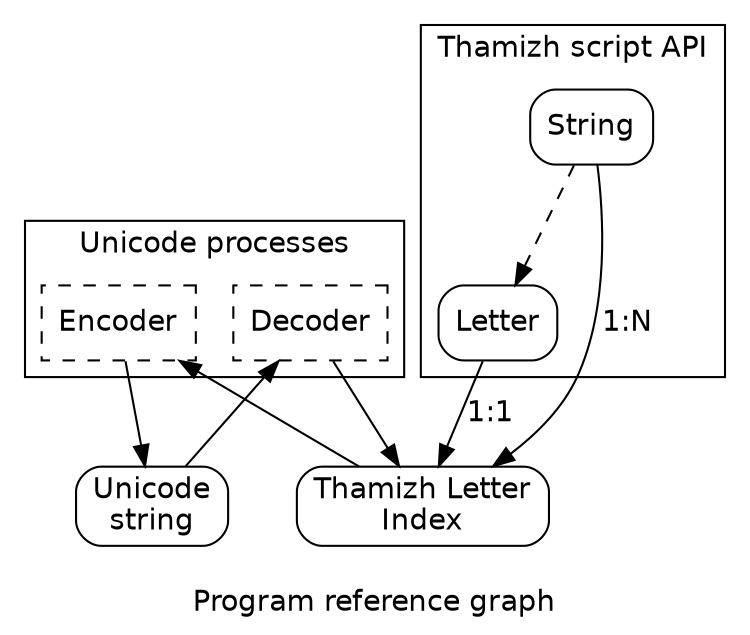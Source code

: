 digraph {
   node [ fontname = helvetica, shape = box, style = rounded ]
   edge [ fontname = helvetica ]
   graph [ fontname = helvetica ]
   label = "\nProgram reference graph"

   idx [ label = "Thamizh Letter\nIndex" ]

   subgraph cluster_unicode {
      label = "Unicode processes"
      node [ style = dashed ]
      uOut [ label = "Encoder" ]
      uIn [ label = "Decoder" ]
   }

   subgraph cluster_model {
      label = "Thamizh script API"
      char [ label = "Letter" ]
      str [ label = "String" ]
   }

   uStr [ label = "Unicode\nstring" ]

   uStr -> uIn
   uOut -> uStr

   uIn -> idx [ label = "" ]
   idx -> uOut [ label = "" ]

   char -> idx [ label = "1:1" ]
   str -> idx [ label = "1:N" ]
   str -> char [ style = dashed ]
}
